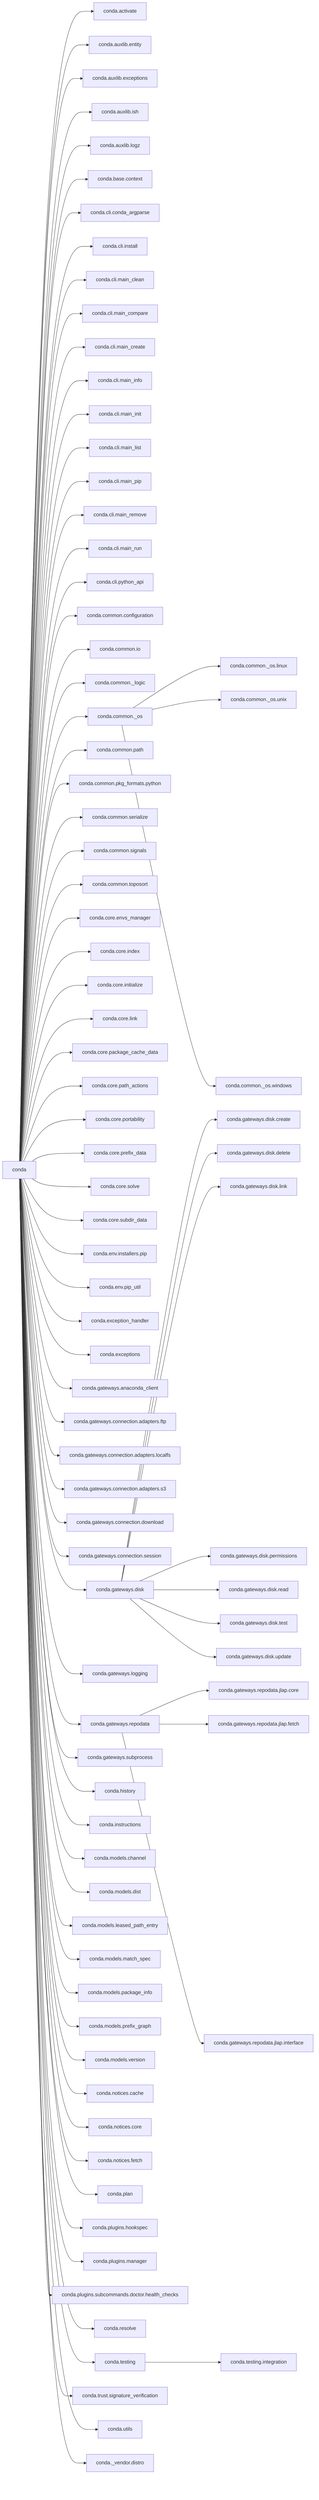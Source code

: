flowchart LR
    logger_0["conda"]
    logger_1["conda.activate"]
    logger_2["conda.auxlib.entity"]
    logger_3["conda.auxlib.exceptions"]
    logger_4["conda.auxlib.ish"]
    logger_5["conda.auxlib.logz"]
    logger_6["conda.base.context"]
    logger_7["conda.cli.conda_argparse"]
    logger_8["conda.cli.install"]
    logger_9["conda.cli.main_clean"]
    logger_10["conda.cli.main_compare"]
    logger_11["conda.cli.main_create"]
    logger_12["conda.cli.main_info"]
    logger_13["conda.cli.main_init"]
    logger_14["conda.cli.main_list"]
    logger_15["conda.cli.main_pip"]
    logger_16["conda.cli.main_remove"]
    logger_17["conda.cli.main_run"]
    logger_18["conda.cli.python_api"]
    logger_19["conda.common.configuration"]
    logger_20["conda.common.io"]
    logger_21["conda.common._logic"]
    logger_22["conda.common._os"]
    logger_23["conda.common._os.linux"]
    logger_24["conda.common._os.unix"]
    logger_25["conda.common._os.windows"]
    logger_26["conda.common.path"]
    logger_27["conda.common.pkg_formats.python"]
    logger_28["conda.common.serialize"]
    logger_29["conda.common.signals"]
    logger_30["conda.common.toposort"]
    logger_31["conda.core.envs_manager"]
    logger_32["conda.core.index"]
    logger_33["conda.core.initialize"]
    logger_34["conda.core.link"]
    logger_35["conda.core.package_cache_data"]
    logger_36["conda.core.path_actions"]
    logger_37["conda.core.portability"]
    logger_38["conda.core.prefix_data"]
    logger_39["conda.core.solve"]
    logger_40["conda.core.subdir_data"]
    logger_41["conda.env.installers.pip"]
    logger_42["conda.env.pip_util"]
    logger_43["conda.exception_handler"]
    logger_44["conda.exceptions"]
    logger_45["conda.gateways.anaconda_client"]
    logger_46["conda.gateways.connection.adapters.ftp"]
    logger_47["conda.gateways.connection.adapters.localfs"]
    logger_48["conda.gateways.connection.adapters.s3"]
    logger_49["conda.gateways.connection.download"]
    logger_50["conda.gateways.connection.session"]
    logger_51["conda.gateways.disk"]
    logger_52["conda.gateways.disk.create"]
    logger_53["conda.gateways.disk.delete"]
    logger_54["conda.gateways.disk.link"]
    logger_55["conda.gateways.disk.permissions"]
    logger_56["conda.gateways.disk.read"]
    logger_57["conda.gateways.disk.test"]
    logger_58["conda.gateways.disk.update"]
    logger_59["conda.gateways.logging"]
    logger_60["conda.gateways.repodata"]
    logger_61["conda.gateways.repodata.jlap.core"]
    logger_62["conda.gateways.repodata.jlap.fetch"]
    logger_63["conda.gateways.repodata.jlap.interface"]
    logger_64["conda.gateways.subprocess"]
    logger_65["conda.history"]
    logger_66["conda.instructions"]
    logger_67["conda.models.channel"]
    logger_68["conda.models.dist"]
    logger_69["conda.models.leased_path_entry"]
    logger_70["conda.models.match_spec"]
    logger_71["conda.models.package_info"]
    logger_72["conda.models.prefix_graph"]
    logger_73["conda.models.version"]
    logger_74["conda.notices.cache"]
    logger_75["conda.notices.core"]
    logger_76["conda.notices.fetch"]
    logger_77["conda.plan"]
    logger_78["conda.plugins.hookspec"]
    logger_79["conda.plugins.manager"]
    logger_80["conda.plugins.subcommands.doctor.health_checks"]
    logger_81["conda.resolve"]
    logger_82["conda.testing"]
    logger_83["conda.testing.integration"]
    logger_84["conda.trust.signature_verification"]
    logger_85["conda.utils"]
    logger_86["conda._vendor.distro"]
    logger_0 --> logger_1
    logger_0 --> logger_2
    logger_0 --> logger_3
    logger_0 --> logger_4
    logger_0 --> logger_5
    logger_0 --> logger_6
    logger_0 --> logger_7
    logger_0 --> logger_8
    logger_0 --> logger_9
    logger_0 --> logger_10
    logger_0 --> logger_11
    logger_0 --> logger_12
    logger_0 --> logger_13
    logger_0 --> logger_14
    logger_0 --> logger_15
    logger_0 --> logger_16
    logger_0 --> logger_17
    logger_0 --> logger_18
    logger_0 --> logger_19
    logger_0 --> logger_20
    logger_0 --> logger_21
    logger_0 --> logger_22
    logger_22 --> logger_23
    logger_22 --> logger_24
    logger_22 --> logger_25
    logger_0 --> logger_26
    logger_0 --> logger_27
    logger_0 --> logger_28
    logger_0 --> logger_29
    logger_0 --> logger_30
    logger_0 --> logger_31
    logger_0 --> logger_32
    logger_0 --> logger_33
    logger_0 --> logger_34
    logger_0 --> logger_35
    logger_0 --> logger_36
    logger_0 --> logger_37
    logger_0 --> logger_38
    logger_0 --> logger_39
    logger_0 --> logger_40
    logger_0 --> logger_41
    logger_0 --> logger_42
    logger_0 --> logger_43
    logger_0 --> logger_44
    logger_0 --> logger_45
    logger_0 --> logger_46
    logger_0 --> logger_47
    logger_0 --> logger_48
    logger_0 --> logger_49
    logger_0 --> logger_50
    logger_0 --> logger_51
    logger_51 --> logger_52
    logger_51 --> logger_53
    logger_51 --> logger_54
    logger_51 --> logger_55
    logger_51 --> logger_56
    logger_51 --> logger_57
    logger_51 --> logger_58
    logger_0 --> logger_59
    logger_0 --> logger_60
    logger_60 --> logger_61
    logger_60 --> logger_62
    logger_60 --> logger_63
    logger_0 --> logger_64
    logger_0 --> logger_65
    logger_0 --> logger_66
    logger_0 --> logger_67
    logger_0 --> logger_68
    logger_0 --> logger_69
    logger_0 --> logger_70
    logger_0 --> logger_71
    logger_0 --> logger_72
    logger_0 --> logger_73
    logger_0 --> logger_74
    logger_0 --> logger_75
    logger_0 --> logger_76
    logger_0 --> logger_77
    logger_0 --> logger_78
    logger_0 --> logger_79
    logger_0 --> logger_80
    logger_0 --> logger_81
    logger_0 --> logger_82
    logger_82 --> logger_83
    logger_0 --> logger_84
    logger_0 --> logger_85
    logger_0 --> logger_86
